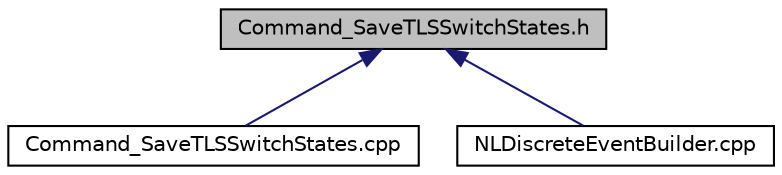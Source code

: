 digraph "Command_SaveTLSSwitchStates.h"
{
  edge [fontname="Helvetica",fontsize="10",labelfontname="Helvetica",labelfontsize="10"];
  node [fontname="Helvetica",fontsize="10",shape=record];
  Node14 [label="Command_SaveTLSSwitchStates.h",height=0.2,width=0.4,color="black", fillcolor="grey75", style="filled", fontcolor="black"];
  Node14 -> Node15 [dir="back",color="midnightblue",fontsize="10",style="solid",fontname="Helvetica"];
  Node15 [label="Command_SaveTLSSwitchStates.cpp",height=0.2,width=0.4,color="black", fillcolor="white", style="filled",URL="$de/d31/_command___save_t_l_s_switch_states_8cpp.html"];
  Node14 -> Node16 [dir="back",color="midnightblue",fontsize="10",style="solid",fontname="Helvetica"];
  Node16 [label="NLDiscreteEventBuilder.cpp",height=0.2,width=0.4,color="black", fillcolor="white", style="filled",URL="$d2/d1b/_n_l_discrete_event_builder_8cpp.html"];
}
